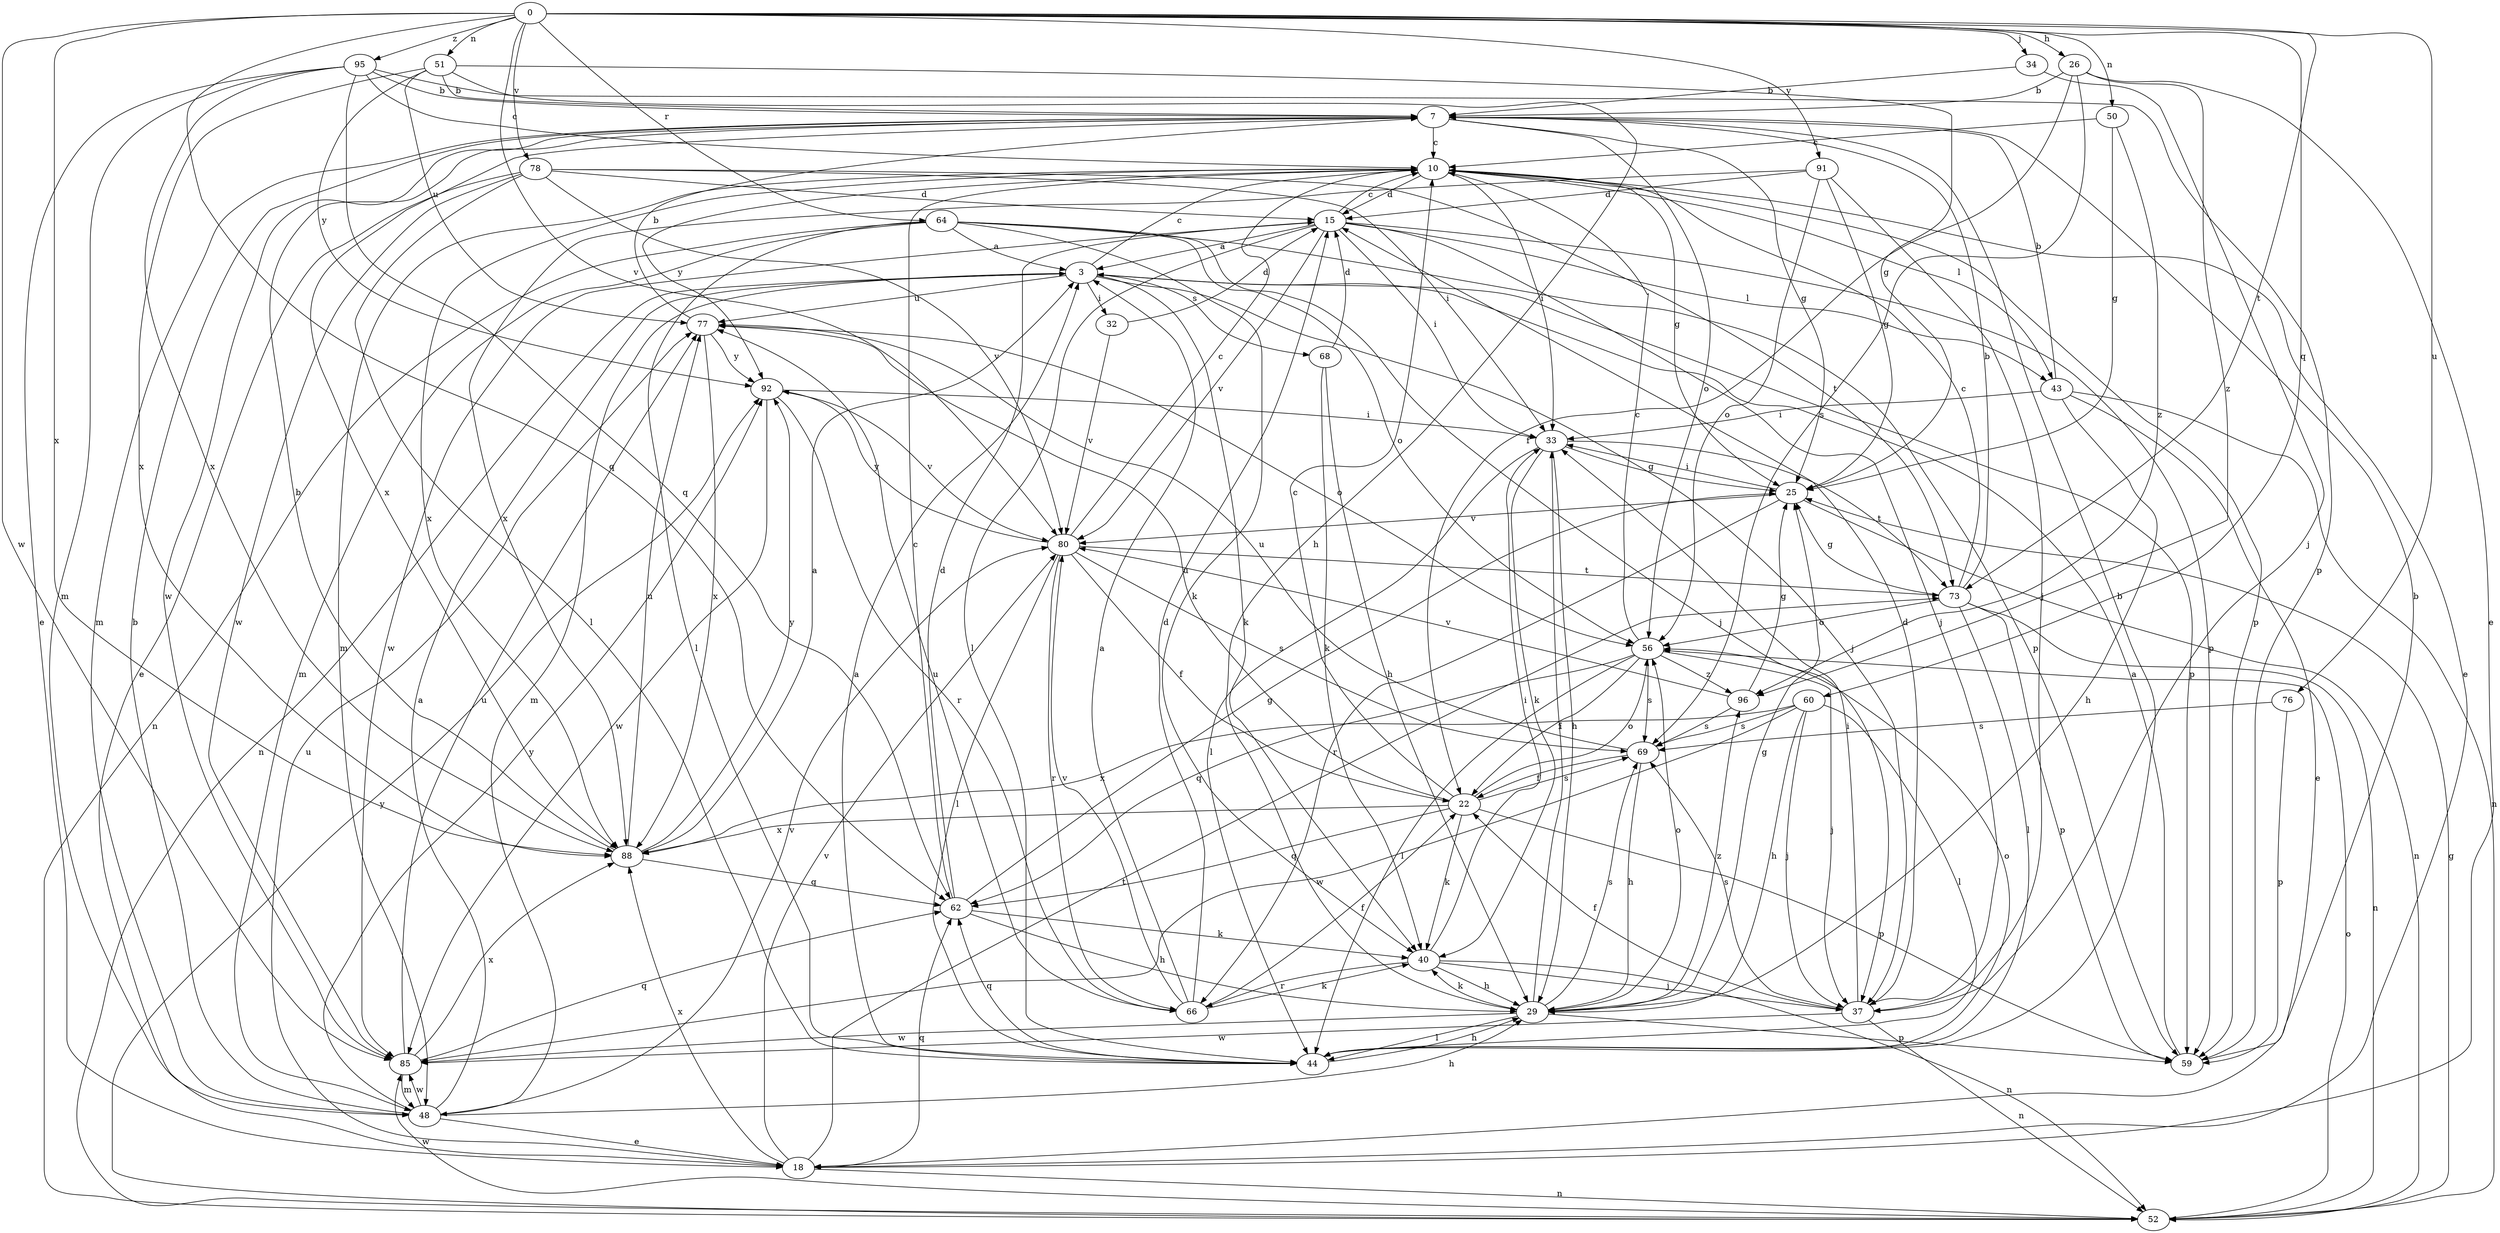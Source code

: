 strict digraph  {
0;
3;
7;
10;
15;
18;
22;
25;
26;
29;
32;
33;
34;
37;
40;
43;
44;
48;
50;
51;
52;
56;
59;
60;
62;
64;
66;
68;
69;
73;
76;
77;
78;
80;
85;
88;
91;
92;
95;
96;
0 -> 26  [label=h];
0 -> 34  [label=j];
0 -> 50  [label=n];
0 -> 51  [label=n];
0 -> 60  [label=q];
0 -> 62  [label=q];
0 -> 64  [label=r];
0 -> 73  [label=t];
0 -> 76  [label=u];
0 -> 78  [label=v];
0 -> 80  [label=v];
0 -> 85  [label=w];
0 -> 88  [label=x];
0 -> 91  [label=y];
0 -> 95  [label=z];
3 -> 10  [label=c];
3 -> 32  [label=i];
3 -> 37  [label=j];
3 -> 40  [label=k];
3 -> 48  [label=m];
3 -> 52  [label=n];
3 -> 59  [label=p];
3 -> 68  [label=s];
3 -> 77  [label=u];
7 -> 10  [label=c];
7 -> 25  [label=g];
7 -> 48  [label=m];
7 -> 56  [label=o];
7 -> 85  [label=w];
7 -> 88  [label=x];
10 -> 15  [label=d];
10 -> 18  [label=e];
10 -> 25  [label=g];
10 -> 33  [label=i];
10 -> 43  [label=l];
10 -> 48  [label=m];
10 -> 59  [label=p];
10 -> 88  [label=x];
10 -> 92  [label=y];
15 -> 3  [label=a];
15 -> 10  [label=c];
15 -> 33  [label=i];
15 -> 37  [label=j];
15 -> 43  [label=l];
15 -> 44  [label=l];
15 -> 59  [label=p];
15 -> 80  [label=v];
15 -> 85  [label=w];
18 -> 52  [label=n];
18 -> 62  [label=q];
18 -> 73  [label=t];
18 -> 77  [label=u];
18 -> 80  [label=v];
18 -> 88  [label=x];
22 -> 10  [label=c];
22 -> 40  [label=k];
22 -> 56  [label=o];
22 -> 59  [label=p];
22 -> 62  [label=q];
22 -> 69  [label=s];
22 -> 77  [label=u];
22 -> 88  [label=x];
25 -> 33  [label=i];
25 -> 52  [label=n];
25 -> 66  [label=r];
25 -> 80  [label=v];
26 -> 7  [label=b];
26 -> 18  [label=e];
26 -> 22  [label=f];
26 -> 69  [label=s];
26 -> 96  [label=z];
29 -> 25  [label=g];
29 -> 33  [label=i];
29 -> 40  [label=k];
29 -> 44  [label=l];
29 -> 56  [label=o];
29 -> 59  [label=p];
29 -> 69  [label=s];
29 -> 85  [label=w];
29 -> 96  [label=z];
32 -> 15  [label=d];
32 -> 80  [label=v];
33 -> 25  [label=g];
33 -> 29  [label=h];
33 -> 40  [label=k];
33 -> 44  [label=l];
33 -> 73  [label=t];
34 -> 7  [label=b];
34 -> 37  [label=j];
37 -> 15  [label=d];
37 -> 22  [label=f];
37 -> 33  [label=i];
37 -> 52  [label=n];
37 -> 69  [label=s];
37 -> 85  [label=w];
40 -> 29  [label=h];
40 -> 33  [label=i];
40 -> 37  [label=j];
40 -> 52  [label=n];
40 -> 66  [label=r];
43 -> 7  [label=b];
43 -> 18  [label=e];
43 -> 29  [label=h];
43 -> 33  [label=i];
43 -> 52  [label=n];
44 -> 3  [label=a];
44 -> 7  [label=b];
44 -> 29  [label=h];
44 -> 56  [label=o];
44 -> 62  [label=q];
48 -> 3  [label=a];
48 -> 7  [label=b];
48 -> 18  [label=e];
48 -> 29  [label=h];
48 -> 80  [label=v];
48 -> 85  [label=w];
48 -> 92  [label=y];
50 -> 10  [label=c];
50 -> 25  [label=g];
50 -> 96  [label=z];
51 -> 7  [label=b];
51 -> 25  [label=g];
51 -> 29  [label=h];
51 -> 77  [label=u];
51 -> 88  [label=x];
51 -> 92  [label=y];
52 -> 25  [label=g];
52 -> 56  [label=o];
52 -> 85  [label=w];
52 -> 92  [label=y];
56 -> 10  [label=c];
56 -> 22  [label=f];
56 -> 37  [label=j];
56 -> 44  [label=l];
56 -> 62  [label=q];
56 -> 69  [label=s];
56 -> 96  [label=z];
59 -> 3  [label=a];
59 -> 7  [label=b];
60 -> 29  [label=h];
60 -> 37  [label=j];
60 -> 44  [label=l];
60 -> 69  [label=s];
60 -> 85  [label=w];
60 -> 88  [label=x];
62 -> 10  [label=c];
62 -> 15  [label=d];
62 -> 25  [label=g];
62 -> 29  [label=h];
62 -> 40  [label=k];
64 -> 3  [label=a];
64 -> 37  [label=j];
64 -> 40  [label=k];
64 -> 44  [label=l];
64 -> 48  [label=m];
64 -> 52  [label=n];
64 -> 56  [label=o];
64 -> 59  [label=p];
66 -> 3  [label=a];
66 -> 15  [label=d];
66 -> 22  [label=f];
66 -> 40  [label=k];
66 -> 77  [label=u];
66 -> 80  [label=v];
68 -> 15  [label=d];
68 -> 29  [label=h];
68 -> 40  [label=k];
69 -> 22  [label=f];
69 -> 29  [label=h];
69 -> 77  [label=u];
73 -> 7  [label=b];
73 -> 10  [label=c];
73 -> 25  [label=g];
73 -> 44  [label=l];
73 -> 52  [label=n];
73 -> 56  [label=o];
73 -> 59  [label=p];
76 -> 59  [label=p];
76 -> 69  [label=s];
77 -> 7  [label=b];
77 -> 56  [label=o];
77 -> 88  [label=x];
77 -> 92  [label=y];
78 -> 15  [label=d];
78 -> 18  [label=e];
78 -> 33  [label=i];
78 -> 44  [label=l];
78 -> 73  [label=t];
78 -> 80  [label=v];
78 -> 85  [label=w];
80 -> 10  [label=c];
80 -> 22  [label=f];
80 -> 44  [label=l];
80 -> 66  [label=r];
80 -> 69  [label=s];
80 -> 73  [label=t];
80 -> 92  [label=y];
85 -> 48  [label=m];
85 -> 62  [label=q];
85 -> 77  [label=u];
85 -> 88  [label=x];
88 -> 3  [label=a];
88 -> 7  [label=b];
88 -> 62  [label=q];
88 -> 77  [label=u];
88 -> 92  [label=y];
91 -> 15  [label=d];
91 -> 25  [label=g];
91 -> 37  [label=j];
91 -> 56  [label=o];
91 -> 88  [label=x];
92 -> 33  [label=i];
92 -> 66  [label=r];
92 -> 80  [label=v];
92 -> 85  [label=w];
95 -> 7  [label=b];
95 -> 10  [label=c];
95 -> 18  [label=e];
95 -> 48  [label=m];
95 -> 59  [label=p];
95 -> 62  [label=q];
95 -> 88  [label=x];
96 -> 25  [label=g];
96 -> 69  [label=s];
96 -> 80  [label=v];
}
